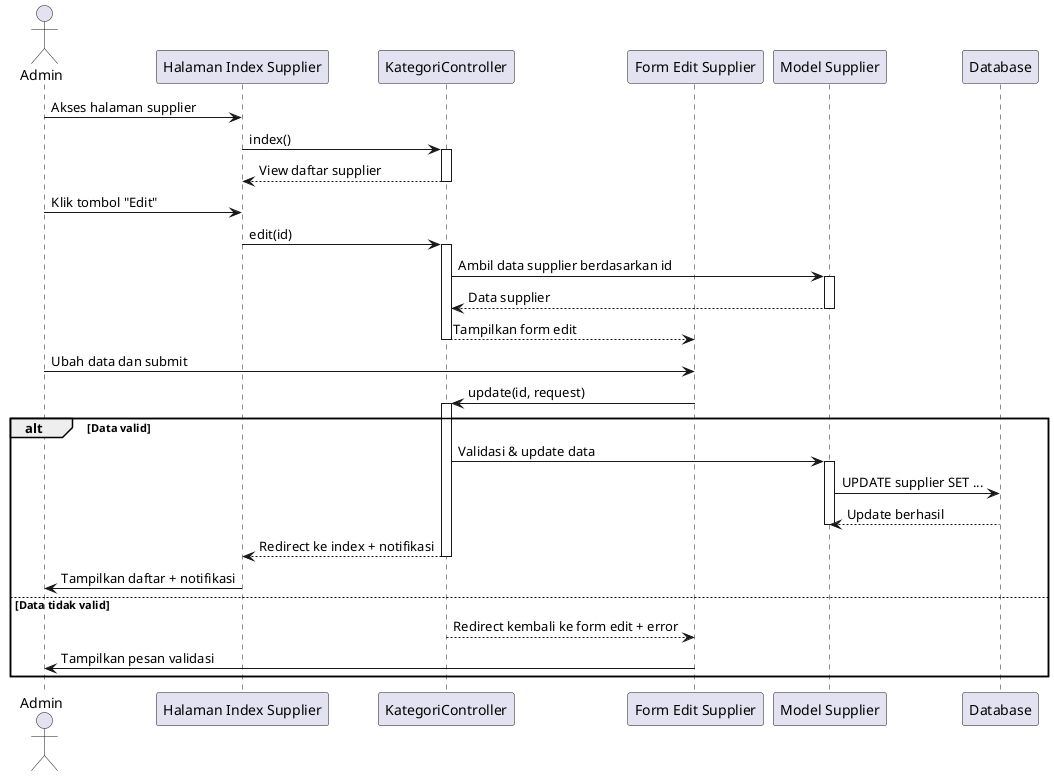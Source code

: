 @startuml
actor Admin

participant "Halaman Index Supplier" as KategoriIndex
participant "KategoriController" as Controller
participant "Form Edit Supplier" as EditForm
participant "Model Supplier" as KategoriModel
participant "Database" as DB

Admin -> KategoriIndex: Akses halaman supplier
KategoriIndex -> Controller: index()
activate Controller
Controller --> KategoriIndex: View daftar supplier
deactivate Controller

Admin -> KategoriIndex: Klik tombol "Edit"
KategoriIndex -> Controller: edit(id)
activate Controller
Controller -> KategoriModel: Ambil data supplier berdasarkan id
activate KategoriModel
KategoriModel --> Controller: Data supplier
deactivate KategoriModel
Controller --> EditForm: Tampilkan form edit
deactivate Controller

Admin -> EditForm: Ubah data dan submit
EditForm -> Controller: update(id, request)
activate Controller

alt Data valid
    Controller -> KategoriModel: Validasi & update data
    activate KategoriModel
    KategoriModel -> DB: UPDATE supplier SET ...
    DB --> KategoriModel: Update berhasil
    deactivate KategoriModel

    Controller --> KategoriIndex: Redirect ke index + notifikasi
    deactivate Controller
    KategoriIndex -> Admin: Tampilkan daftar + notifikasi
else Data tidak valid
    Controller --> EditForm: Redirect kembali ke form edit + error
    deactivate Controller
    EditForm -> Admin: Tampilkan pesan validasi
end
@enduml
